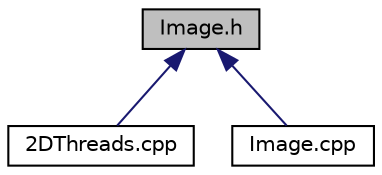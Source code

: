 digraph "Image.h"
{
  edge [fontname="Helvetica",fontsize="10",labelfontname="Helvetica",labelfontsize="10"];
  node [fontname="Helvetica",fontsize="10",shape=record];
  Node1 [label="Image.h",height=0.2,width=0.4,color="black", fillcolor="grey75", style="filled", fontcolor="black"];
  Node1 -> Node2 [dir="back",color="midnightblue",fontsize="10",style="solid"];
  Node2 [label="2DThreads.cpp",height=0.2,width=0.4,color="black", fillcolor="white", style="filled",URL="$2DThreads_8cpp.html"];
  Node1 -> Node3 [dir="back",color="midnightblue",fontsize="10",style="solid"];
  Node3 [label="Image.cpp",height=0.2,width=0.4,color="black", fillcolor="white", style="filled",URL="$Image_8cpp.html"];
}
